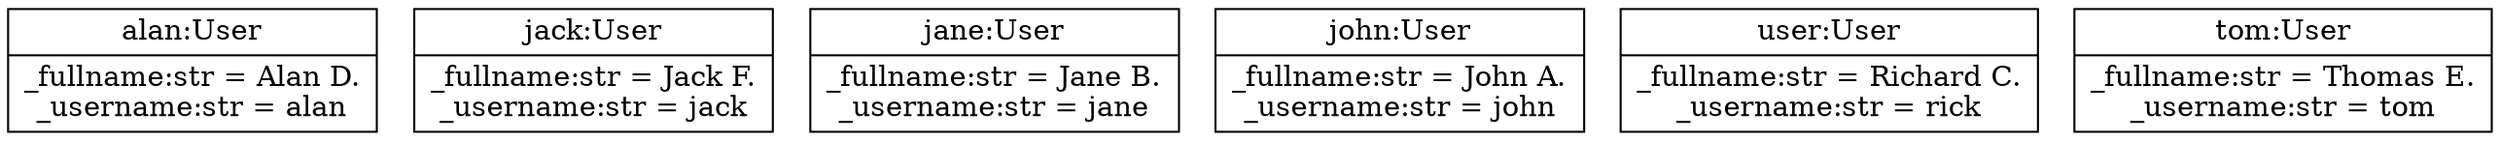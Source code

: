 digraph "Facebook Object Diagram" {
	node [shape=record]
	62253544 [label="{alan:User | _fullname:str = Alan D.\n_username:str = alan\n}"]
	71592328 [label="{jack:User | _fullname:str = Jack F.\n_username:str = jack\n}"]
	62253016 [label="{jane:User | _fullname:str = Jane B.\n_username:str = jane\n}"]
	62253640 [label="{john:User | _fullname:str = John A.\n_username:str = john\n}"]
	62253160 [label="{rick:User | _fullname:str = Richard C.\n_username:str = rick\n}"]
	62253568 [label="{tom:User | _fullname:str = Thomas E.\n_username:str = tom\n}"]
	62253160 [label="{user:User | _fullname:str = Richard C.\n_username:str = rick\n}"]
}
